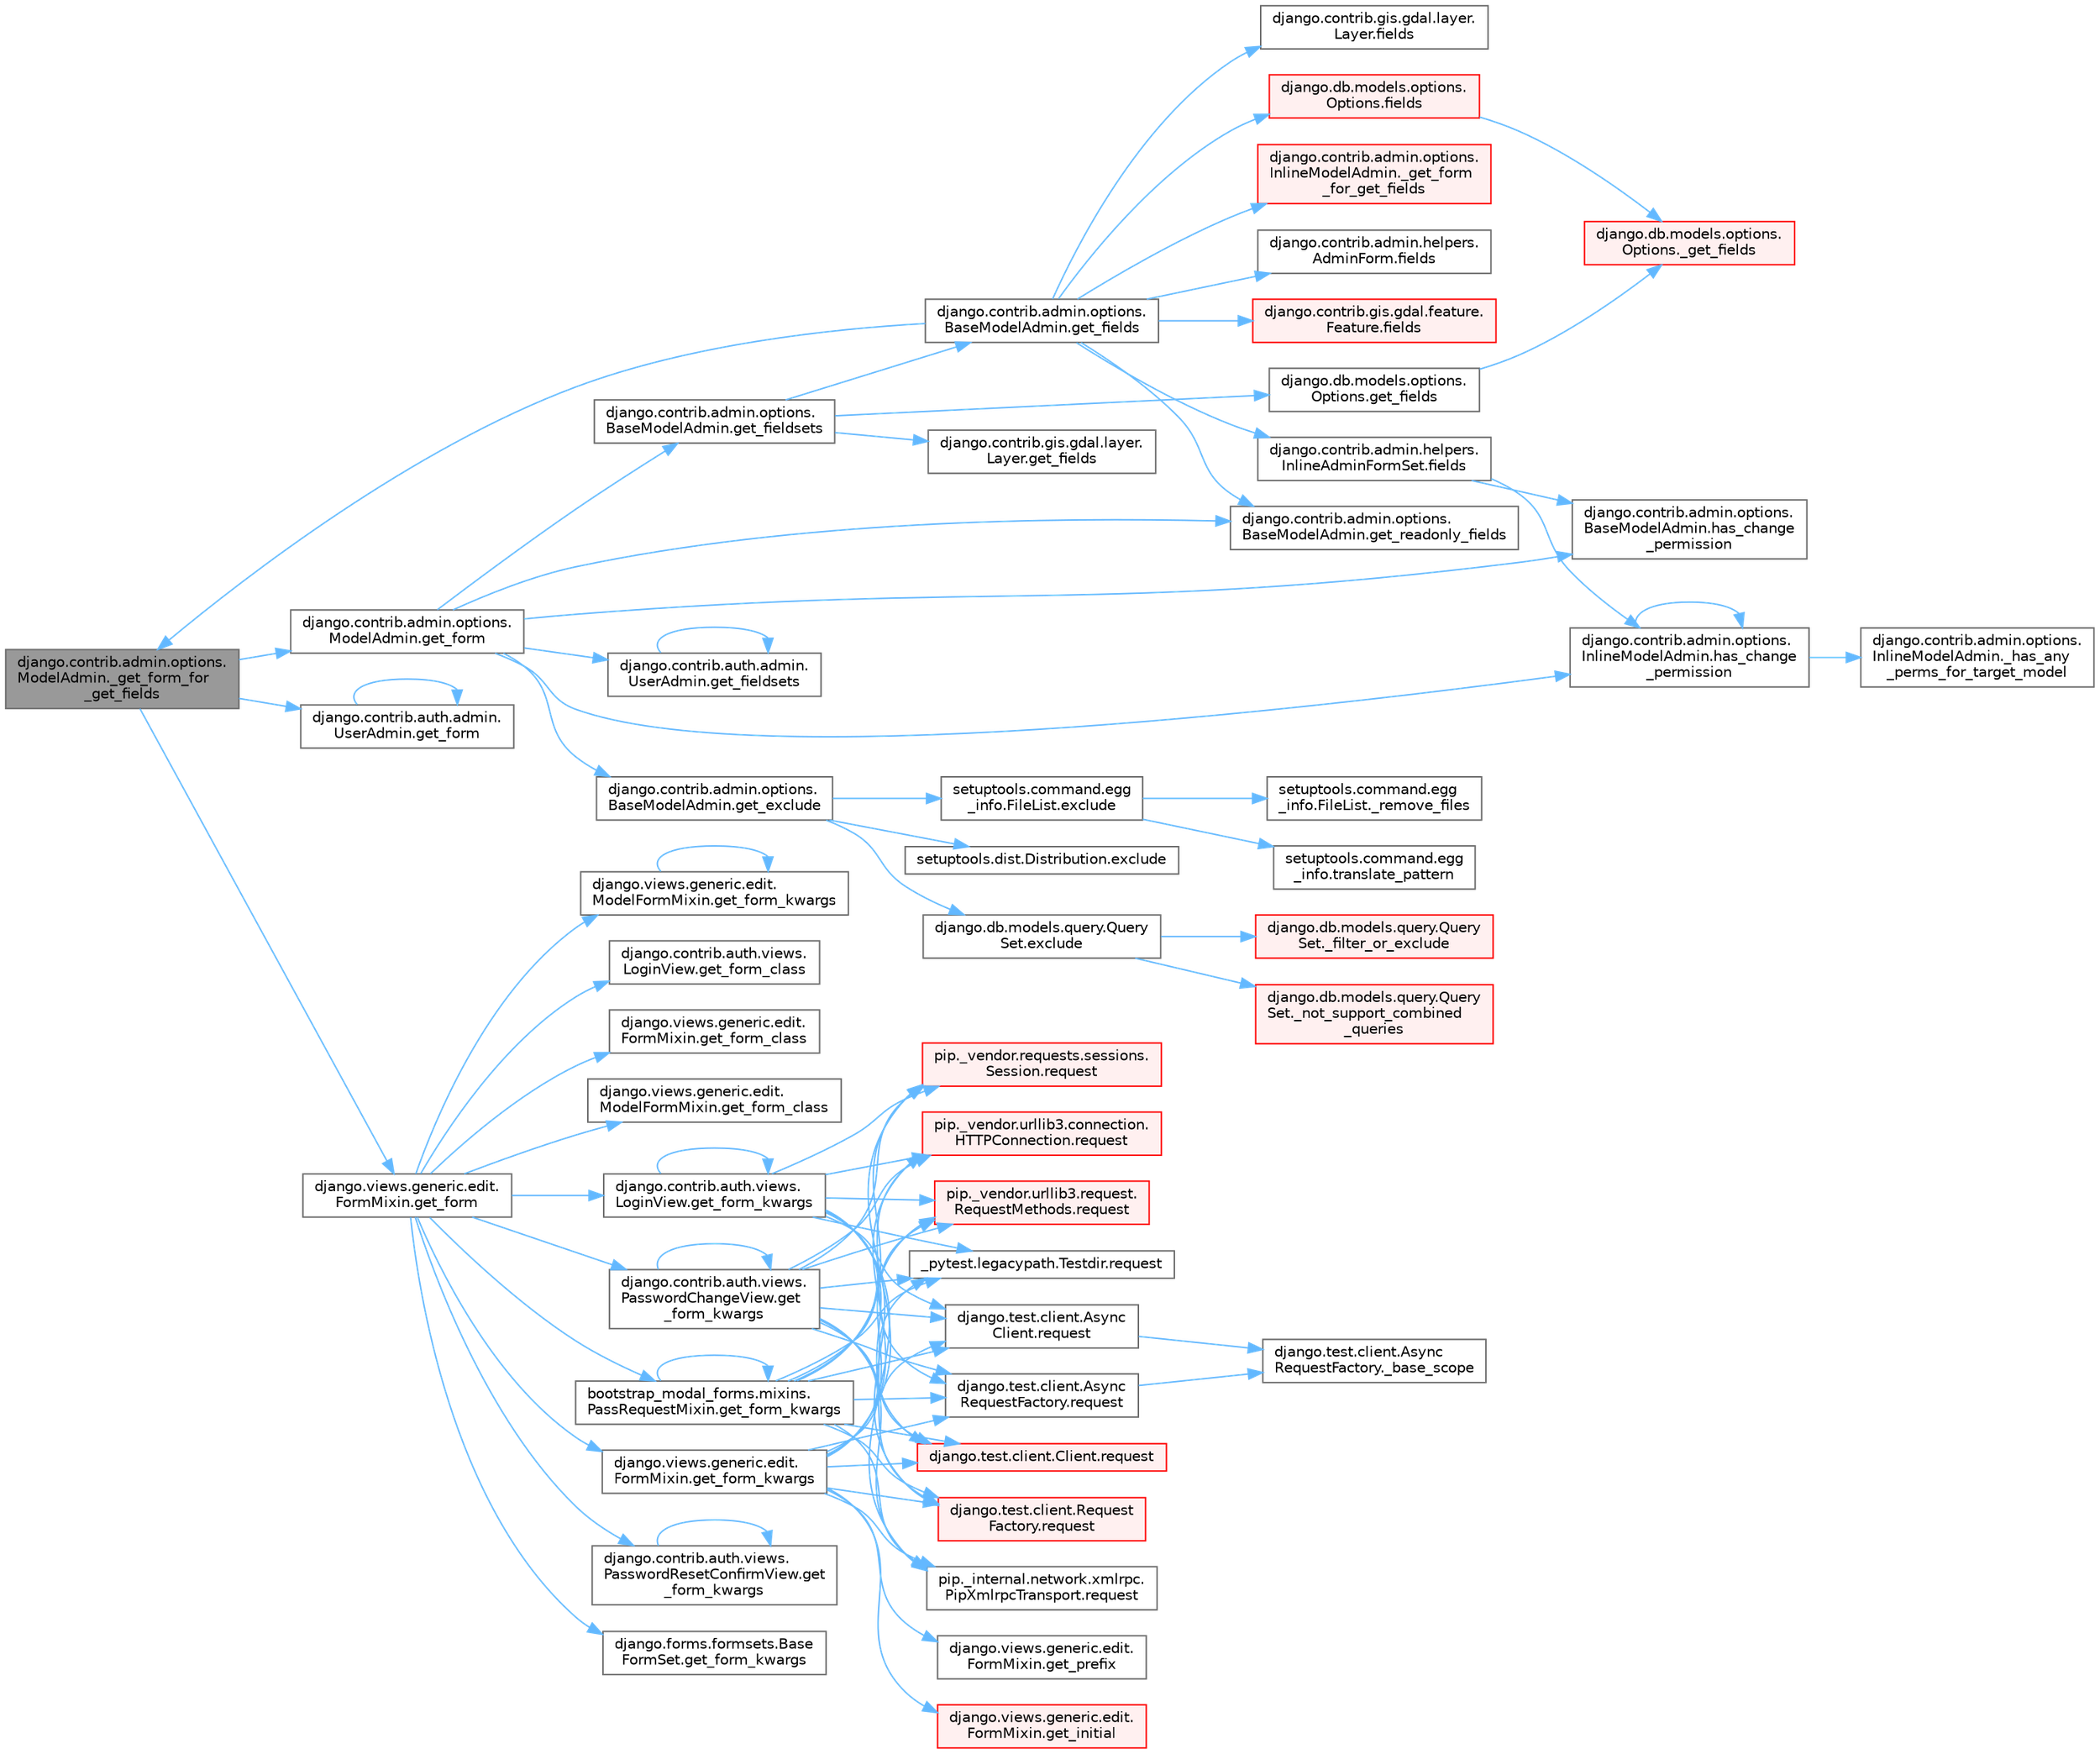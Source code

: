 digraph "django.contrib.admin.options.ModelAdmin._get_form_for_get_fields"
{
 // LATEX_PDF_SIZE
  bgcolor="transparent";
  edge [fontname=Helvetica,fontsize=10,labelfontname=Helvetica,labelfontsize=10];
  node [fontname=Helvetica,fontsize=10,shape=box,height=0.2,width=0.4];
  rankdir="LR";
  Node1 [id="Node000001",label="django.contrib.admin.options.\lModelAdmin._get_form_for\l_get_fields",height=0.2,width=0.4,color="gray40", fillcolor="grey60", style="filled", fontcolor="black",tooltip=" "];
  Node1 -> Node2 [id="edge1_Node000001_Node000002",color="steelblue1",style="solid",tooltip=" "];
  Node2 [id="Node000002",label="django.contrib.admin.options.\lModelAdmin.get_form",height=0.2,width=0.4,color="grey40", fillcolor="white", style="filled",URL="$classdjango_1_1contrib_1_1admin_1_1options_1_1_model_admin.html#a57f87fb2bbbe6d71b86dee23eff86522",tooltip=" "];
  Node2 -> Node3 [id="edge2_Node000002_Node000003",color="steelblue1",style="solid",tooltip=" "];
  Node3 [id="Node000003",label="django.contrib.admin.options.\lBaseModelAdmin.get_exclude",height=0.2,width=0.4,color="grey40", fillcolor="white", style="filled",URL="$classdjango_1_1contrib_1_1admin_1_1options_1_1_base_model_admin.html#a6c5f68d5829a50c98bd7d0ec262126cd",tooltip=" "];
  Node3 -> Node4 [id="edge3_Node000003_Node000004",color="steelblue1",style="solid",tooltip=" "];
  Node4 [id="Node000004",label="django.db.models.query.Query\lSet.exclude",height=0.2,width=0.4,color="grey40", fillcolor="white", style="filled",URL="$classdjango_1_1db_1_1models_1_1query_1_1_query_set.html#ac56369b510c6880e0ff5bccd3789b76d",tooltip=" "];
  Node4 -> Node5 [id="edge4_Node000004_Node000005",color="steelblue1",style="solid",tooltip=" "];
  Node5 [id="Node000005",label="django.db.models.query.Query\lSet._filter_or_exclude",height=0.2,width=0.4,color="red", fillcolor="#FFF0F0", style="filled",URL="$classdjango_1_1db_1_1models_1_1query_1_1_query_set.html#aaf90830d4e1b2ee4bdf10fb60f08aced",tooltip=" "];
  Node4 -> Node21 [id="edge5_Node000004_Node000021",color="steelblue1",style="solid",tooltip=" "];
  Node21 [id="Node000021",label="django.db.models.query.Query\lSet._not_support_combined\l_queries",height=0.2,width=0.4,color="red", fillcolor="#FFF0F0", style="filled",URL="$classdjango_1_1db_1_1models_1_1query_1_1_query_set.html#aa8310ec206924c94141bef75563958e2",tooltip=" "];
  Node3 -> Node22 [id="edge6_Node000003_Node000022",color="steelblue1",style="solid",tooltip=" "];
  Node22 [id="Node000022",label="setuptools.command.egg\l_info.FileList.exclude",height=0.2,width=0.4,color="grey40", fillcolor="white", style="filled",URL="$classsetuptools_1_1command_1_1egg__info_1_1_file_list.html#ae1bece580c66b8df3143d01d817073b1",tooltip=" "];
  Node22 -> Node23 [id="edge7_Node000022_Node000023",color="steelblue1",style="solid",tooltip=" "];
  Node23 [id="Node000023",label="setuptools.command.egg\l_info.FileList._remove_files",height=0.2,width=0.4,color="grey40", fillcolor="white", style="filled",URL="$classsetuptools_1_1command_1_1egg__info_1_1_file_list.html#a194290e340e5f551e0604d864189d617",tooltip=" "];
  Node22 -> Node24 [id="edge8_Node000022_Node000024",color="steelblue1",style="solid",tooltip=" "];
  Node24 [id="Node000024",label="setuptools.command.egg\l_info.translate_pattern",height=0.2,width=0.4,color="grey40", fillcolor="white", style="filled",URL="$namespacesetuptools_1_1command_1_1egg__info.html#a4d5719b60ee50867d4ccdde150305368",tooltip=" "];
  Node3 -> Node25 [id="edge9_Node000003_Node000025",color="steelblue1",style="solid",tooltip=" "];
  Node25 [id="Node000025",label="setuptools.dist.Distribution.exclude",height=0.2,width=0.4,color="grey40", fillcolor="white", style="filled",URL="$classsetuptools_1_1dist_1_1_distribution.html#aba0ce07cc13c0dd245b3b5977c4e4ea7",tooltip=" "];
  Node2 -> Node26 [id="edge10_Node000002_Node000026",color="steelblue1",style="solid",tooltip=" "];
  Node26 [id="Node000026",label="django.contrib.admin.options.\lBaseModelAdmin.get_fieldsets",height=0.2,width=0.4,color="grey40", fillcolor="white", style="filled",URL="$classdjango_1_1contrib_1_1admin_1_1options_1_1_base_model_admin.html#ad7e239e34ac459bcbe73cc0ef014249e",tooltip=" "];
  Node26 -> Node27 [id="edge11_Node000026_Node000027",color="steelblue1",style="solid",tooltip=" "];
  Node27 [id="Node000027",label="django.contrib.admin.options.\lBaseModelAdmin.get_fields",height=0.2,width=0.4,color="grey40", fillcolor="white", style="filled",URL="$classdjango_1_1contrib_1_1admin_1_1options_1_1_base_model_admin.html#afaa9b382fea65a4ff01bd97c33fe0c2c",tooltip=" "];
  Node27 -> Node28 [id="edge12_Node000027_Node000028",color="steelblue1",style="solid",tooltip=" "];
  Node28 [id="Node000028",label="django.contrib.admin.options.\lInlineModelAdmin._get_form\l_for_get_fields",height=0.2,width=0.4,color="red", fillcolor="#FFF0F0", style="filled",URL="$classdjango_1_1contrib_1_1admin_1_1options_1_1_inline_model_admin.html#a5d25291382a2475075ca69eb48c962d3",tooltip=" "];
  Node27 -> Node1 [id="edge13_Node000027_Node000001",color="steelblue1",style="solid",tooltip=" "];
  Node27 -> Node33 [id="edge14_Node000027_Node000033",color="steelblue1",style="solid",tooltip=" "];
  Node33 [id="Node000033",label="django.contrib.admin.helpers.\lAdminForm.fields",height=0.2,width=0.4,color="grey40", fillcolor="white", style="filled",URL="$classdjango_1_1contrib_1_1admin_1_1helpers_1_1_admin_form.html#a9a2b6161f083dd4c3cefb24789a4f398",tooltip=" "];
  Node27 -> Node34 [id="edge15_Node000027_Node000034",color="steelblue1",style="solid",tooltip=" "];
  Node34 [id="Node000034",label="django.contrib.admin.helpers.\lInlineAdminFormSet.fields",height=0.2,width=0.4,color="grey40", fillcolor="white", style="filled",URL="$classdjango_1_1contrib_1_1admin_1_1helpers_1_1_inline_admin_form_set.html#acfeece3b4a1c8e6f692669661ce441d1",tooltip=" "];
  Node34 -> Node35 [id="edge16_Node000034_Node000035",color="steelblue1",style="solid",tooltip=" "];
  Node35 [id="Node000035",label="django.contrib.admin.options.\lBaseModelAdmin.has_change\l_permission",height=0.2,width=0.4,color="grey40", fillcolor="white", style="filled",URL="$classdjango_1_1contrib_1_1admin_1_1options_1_1_base_model_admin.html#a628f15a856920f62510c31333354c088",tooltip=" "];
  Node34 -> Node36 [id="edge17_Node000034_Node000036",color="steelblue1",style="solid",tooltip=" "];
  Node36 [id="Node000036",label="django.contrib.admin.options.\lInlineModelAdmin.has_change\l_permission",height=0.2,width=0.4,color="grey40", fillcolor="white", style="filled",URL="$classdjango_1_1contrib_1_1admin_1_1options_1_1_inline_model_admin.html#afb466f69fba775be6bd44db65c2955ce",tooltip=" "];
  Node36 -> Node37 [id="edge18_Node000036_Node000037",color="steelblue1",style="solid",tooltip=" "];
  Node37 [id="Node000037",label="django.contrib.admin.options.\lInlineModelAdmin._has_any\l_perms_for_target_model",height=0.2,width=0.4,color="grey40", fillcolor="white", style="filled",URL="$classdjango_1_1contrib_1_1admin_1_1options_1_1_inline_model_admin.html#a29c3e8ea570405ec131fad8a0b8cbf4b",tooltip=" "];
  Node36 -> Node36 [id="edge19_Node000036_Node000036",color="steelblue1",style="solid",tooltip=" "];
  Node27 -> Node38 [id="edge20_Node000027_Node000038",color="steelblue1",style="solid",tooltip=" "];
  Node38 [id="Node000038",label="django.contrib.gis.gdal.feature.\lFeature.fields",height=0.2,width=0.4,color="red", fillcolor="#FFF0F0", style="filled",URL="$classdjango_1_1contrib_1_1gis_1_1gdal_1_1feature_1_1_feature.html#a2aab211613babc57a7ef77b951a46464",tooltip=" "];
  Node27 -> Node52 [id="edge21_Node000027_Node000052",color="steelblue1",style="solid",tooltip=" "];
  Node52 [id="Node000052",label="django.contrib.gis.gdal.layer.\lLayer.fields",height=0.2,width=0.4,color="grey40", fillcolor="white", style="filled",URL="$classdjango_1_1contrib_1_1gis_1_1gdal_1_1layer_1_1_layer.html#ab7d9d8c833c9e11cfc14b15c61a1ab27",tooltip=" "];
  Node27 -> Node53 [id="edge22_Node000027_Node000053",color="steelblue1",style="solid",tooltip=" "];
  Node53 [id="Node000053",label="django.db.models.options.\lOptions.fields",height=0.2,width=0.4,color="red", fillcolor="#FFF0F0", style="filled",URL="$classdjango_1_1db_1_1models_1_1options_1_1_options.html#a6c7f47f4eb863aca3bf357275f7db3b8",tooltip=" "];
  Node53 -> Node54 [id="edge23_Node000053_Node000054",color="steelblue1",style="solid",tooltip=" "];
  Node54 [id="Node000054",label="django.db.models.options.\lOptions._get_fields",height=0.2,width=0.4,color="red", fillcolor="#FFF0F0", style="filled",URL="$classdjango_1_1db_1_1models_1_1options_1_1_options.html#adfc7204d4c77a86927ad1988009a3fd5",tooltip=" "];
  Node27 -> Node31 [id="edge24_Node000027_Node000031",color="steelblue1",style="solid",tooltip=" "];
  Node31 [id="Node000031",label="django.contrib.admin.options.\lBaseModelAdmin.get_readonly_fields",height=0.2,width=0.4,color="grey40", fillcolor="white", style="filled",URL="$classdjango_1_1contrib_1_1admin_1_1options_1_1_base_model_admin.html#a170b8486910918e4de66e130bd493939",tooltip=" "];
  Node26 -> Node60 [id="edge25_Node000026_Node000060",color="steelblue1",style="solid",tooltip=" "];
  Node60 [id="Node000060",label="django.contrib.gis.gdal.layer.\lLayer.get_fields",height=0.2,width=0.4,color="grey40", fillcolor="white", style="filled",URL="$classdjango_1_1contrib_1_1gis_1_1gdal_1_1layer_1_1_layer.html#a1f1cb303c76451485f8568d3c6be766b",tooltip=" "];
  Node26 -> Node61 [id="edge26_Node000026_Node000061",color="steelblue1",style="solid",tooltip=" "];
  Node61 [id="Node000061",label="django.db.models.options.\lOptions.get_fields",height=0.2,width=0.4,color="grey40", fillcolor="white", style="filled",URL="$classdjango_1_1db_1_1models_1_1options_1_1_options.html#a2de579a9e9c1d42ebaef836dfeb06558",tooltip=" "];
  Node61 -> Node54 [id="edge27_Node000061_Node000054",color="steelblue1",style="solid",tooltip=" "];
  Node2 -> Node30 [id="edge28_Node000002_Node000030",color="steelblue1",style="solid",tooltip=" "];
  Node30 [id="Node000030",label="django.contrib.auth.admin.\lUserAdmin.get_fieldsets",height=0.2,width=0.4,color="grey40", fillcolor="white", style="filled",URL="$classdjango_1_1contrib_1_1auth_1_1admin_1_1_user_admin.html#af5ee69109448dfaa213596c17b1df257",tooltip=" "];
  Node30 -> Node30 [id="edge29_Node000030_Node000030",color="steelblue1",style="solid",tooltip=" "];
  Node2 -> Node31 [id="edge30_Node000002_Node000031",color="steelblue1",style="solid",tooltip=" "];
  Node2 -> Node35 [id="edge31_Node000002_Node000035",color="steelblue1",style="solid",tooltip=" "];
  Node2 -> Node36 [id="edge32_Node000002_Node000036",color="steelblue1",style="solid",tooltip=" "];
  Node1 -> Node62 [id="edge33_Node000001_Node000062",color="steelblue1",style="solid",tooltip=" "];
  Node62 [id="Node000062",label="django.contrib.auth.admin.\lUserAdmin.get_form",height=0.2,width=0.4,color="grey40", fillcolor="white", style="filled",URL="$classdjango_1_1contrib_1_1auth_1_1admin_1_1_user_admin.html#a31237fb5aeadd7f01de3fe0957e1e1f7",tooltip=" "];
  Node62 -> Node62 [id="edge34_Node000062_Node000062",color="steelblue1",style="solid",tooltip=" "];
  Node1 -> Node63 [id="edge35_Node000001_Node000063",color="steelblue1",style="solid",tooltip=" "];
  Node63 [id="Node000063",label="django.views.generic.edit.\lFormMixin.get_form",height=0.2,width=0.4,color="grey40", fillcolor="white", style="filled",URL="$classdjango_1_1views_1_1generic_1_1edit_1_1_form_mixin.html#af3ab4348d2bf2a9b5ceb04c079a20ea5",tooltip=" "];
  Node63 -> Node64 [id="edge36_Node000063_Node000064",color="steelblue1",style="solid",tooltip=" "];
  Node64 [id="Node000064",label="django.contrib.auth.views.\lLoginView.get_form_class",height=0.2,width=0.4,color="grey40", fillcolor="white", style="filled",URL="$classdjango_1_1contrib_1_1auth_1_1views_1_1_login_view.html#a0b2be1652a8981470cbfcea199374b24",tooltip=" "];
  Node63 -> Node65 [id="edge37_Node000063_Node000065",color="steelblue1",style="solid",tooltip=" "];
  Node65 [id="Node000065",label="django.views.generic.edit.\lFormMixin.get_form_class",height=0.2,width=0.4,color="grey40", fillcolor="white", style="filled",URL="$classdjango_1_1views_1_1generic_1_1edit_1_1_form_mixin.html#a5499bac844b0841d4b1c08f75bbb4b82",tooltip=" "];
  Node63 -> Node66 [id="edge38_Node000063_Node000066",color="steelblue1",style="solid",tooltip=" "];
  Node66 [id="Node000066",label="django.views.generic.edit.\lModelFormMixin.get_form_class",height=0.2,width=0.4,color="grey40", fillcolor="white", style="filled",URL="$classdjango_1_1views_1_1generic_1_1edit_1_1_model_form_mixin.html#abc352ce7bec6cfe1a81406245ce7b3a3",tooltip=" "];
  Node63 -> Node67 [id="edge39_Node000063_Node000067",color="steelblue1",style="solid",tooltip=" "];
  Node67 [id="Node000067",label="bootstrap_modal_forms.mixins.\lPassRequestMixin.get_form_kwargs",height=0.2,width=0.4,color="grey40", fillcolor="white", style="filled",URL="$classbootstrap__modal__forms_1_1mixins_1_1_pass_request_mixin.html#ad4ae849823f332bb1016a8508cb34ee3",tooltip=" "];
  Node67 -> Node67 [id="edge40_Node000067_Node000067",color="steelblue1",style="solid",tooltip=" "];
  Node67 -> Node68 [id="edge41_Node000067_Node000068",color="steelblue1",style="solid",tooltip=" "];
  Node68 [id="Node000068",label="_pytest.legacypath.Testdir.request",height=0.2,width=0.4,color="grey40", fillcolor="white", style="filled",URL="$class__pytest_1_1legacypath_1_1_testdir.html#a0e10c900efcd764da85254119e4d64c4",tooltip=" "];
  Node67 -> Node69 [id="edge42_Node000067_Node000069",color="steelblue1",style="solid",tooltip=" "];
  Node69 [id="Node000069",label="django.test.client.Async\lClient.request",height=0.2,width=0.4,color="grey40", fillcolor="white", style="filled",URL="$classdjango_1_1test_1_1client_1_1_async_client.html#a891cc2f6b81dcf3583bbbde8d21a713a",tooltip=" "];
  Node69 -> Node70 [id="edge43_Node000069_Node000070",color="steelblue1",style="solid",tooltip=" "];
  Node70 [id="Node000070",label="django.test.client.Async\lRequestFactory._base_scope",height=0.2,width=0.4,color="grey40", fillcolor="white", style="filled",URL="$classdjango_1_1test_1_1client_1_1_async_request_factory.html#a0e43cc21668d0a42c46524d5116d8654",tooltip=" "];
  Node67 -> Node71 [id="edge44_Node000067_Node000071",color="steelblue1",style="solid",tooltip=" "];
  Node71 [id="Node000071",label="django.test.client.Async\lRequestFactory.request",height=0.2,width=0.4,color="grey40", fillcolor="white", style="filled",URL="$classdjango_1_1test_1_1client_1_1_async_request_factory.html#aab026845547a4c2d9203b8710b90f6cd",tooltip=" "];
  Node71 -> Node70 [id="edge45_Node000071_Node000070",color="steelblue1",style="solid",tooltip=" "];
  Node67 -> Node72 [id="edge46_Node000067_Node000072",color="steelblue1",style="solid",tooltip=" "];
  Node72 [id="Node000072",label="django.test.client.Client.request",height=0.2,width=0.4,color="red", fillcolor="#FFF0F0", style="filled",URL="$classdjango_1_1test_1_1client_1_1_client.html#a2f51c5251142ab6503937051936e33fa",tooltip=" "];
  Node67 -> Node505 [id="edge47_Node000067_Node000505",color="steelblue1",style="solid",tooltip=" "];
  Node505 [id="Node000505",label="django.test.client.Request\lFactory.request",height=0.2,width=0.4,color="red", fillcolor="#FFF0F0", style="filled",URL="$classdjango_1_1test_1_1client_1_1_request_factory.html#adae411ab0df6839c5364b647e4dc63ad",tooltip=" "];
  Node67 -> Node506 [id="edge48_Node000067_Node000506",color="steelblue1",style="solid",tooltip=" "];
  Node506 [id="Node000506",label="pip._internal.network.xmlrpc.\lPipXmlrpcTransport.request",height=0.2,width=0.4,color="grey40", fillcolor="white", style="filled",URL="$classpip_1_1__internal_1_1network_1_1xmlrpc_1_1_pip_xmlrpc_transport.html#a91d1ed180fbf8bcc25f6747a72614c5f",tooltip=" "];
  Node67 -> Node507 [id="edge49_Node000067_Node000507",color="steelblue1",style="solid",tooltip=" "];
  Node507 [id="Node000507",label="pip._vendor.requests.sessions.\lSession.request",height=0.2,width=0.4,color="red", fillcolor="#FFF0F0", style="filled",URL="$classpip_1_1__vendor_1_1requests_1_1sessions_1_1_session.html#a3dddfa16e93faa1a1a553936d913482b",tooltip=" "];
  Node67 -> Node1023 [id="edge50_Node000067_Node001023",color="steelblue1",style="solid",tooltip=" "];
  Node1023 [id="Node001023",label="pip._vendor.urllib3.connection.\lHTTPConnection.request",height=0.2,width=0.4,color="red", fillcolor="#FFF0F0", style="filled",URL="$classpip_1_1__vendor_1_1urllib3_1_1connection_1_1_h_t_t_p_connection.html#a67e552c4d242e4169bdf7319269a417f",tooltip=" "];
  Node67 -> Node1025 [id="edge51_Node000067_Node001025",color="steelblue1",style="solid",tooltip=" "];
  Node1025 [id="Node001025",label="pip._vendor.urllib3.request.\lRequestMethods.request",height=0.2,width=0.4,color="red", fillcolor="#FFF0F0", style="filled",URL="$classpip_1_1__vendor_1_1urllib3_1_1request_1_1_request_methods.html#a73541f2f0edc7df7413b043e33c69e7f",tooltip=" "];
  Node63 -> Node2829 [id="edge52_Node000063_Node002829",color="steelblue1",style="solid",tooltip=" "];
  Node2829 [id="Node002829",label="django.contrib.auth.views.\lLoginView.get_form_kwargs",height=0.2,width=0.4,color="grey40", fillcolor="white", style="filled",URL="$classdjango_1_1contrib_1_1auth_1_1views_1_1_login_view.html#a2eba98b8c16c8a98348679ea2c921d25",tooltip=" "];
  Node2829 -> Node2829 [id="edge53_Node002829_Node002829",color="steelblue1",style="solid",tooltip=" "];
  Node2829 -> Node68 [id="edge54_Node002829_Node000068",color="steelblue1",style="solid",tooltip=" "];
  Node2829 -> Node69 [id="edge55_Node002829_Node000069",color="steelblue1",style="solid",tooltip=" "];
  Node2829 -> Node71 [id="edge56_Node002829_Node000071",color="steelblue1",style="solid",tooltip=" "];
  Node2829 -> Node72 [id="edge57_Node002829_Node000072",color="steelblue1",style="solid",tooltip=" "];
  Node2829 -> Node505 [id="edge58_Node002829_Node000505",color="steelblue1",style="solid",tooltip=" "];
  Node2829 -> Node506 [id="edge59_Node002829_Node000506",color="steelblue1",style="solid",tooltip=" "];
  Node2829 -> Node507 [id="edge60_Node002829_Node000507",color="steelblue1",style="solid",tooltip=" "];
  Node2829 -> Node1023 [id="edge61_Node002829_Node001023",color="steelblue1",style="solid",tooltip=" "];
  Node2829 -> Node1025 [id="edge62_Node002829_Node001025",color="steelblue1",style="solid",tooltip=" "];
  Node63 -> Node2830 [id="edge63_Node000063_Node002830",color="steelblue1",style="solid",tooltip=" "];
  Node2830 [id="Node002830",label="django.contrib.auth.views.\lPasswordChangeView.get\l_form_kwargs",height=0.2,width=0.4,color="grey40", fillcolor="white", style="filled",URL="$classdjango_1_1contrib_1_1auth_1_1views_1_1_password_change_view.html#a553cf3e37e5a2c05db774e580cbcc038",tooltip=" "];
  Node2830 -> Node2830 [id="edge64_Node002830_Node002830",color="steelblue1",style="solid",tooltip=" "];
  Node2830 -> Node68 [id="edge65_Node002830_Node000068",color="steelblue1",style="solid",tooltip=" "];
  Node2830 -> Node69 [id="edge66_Node002830_Node000069",color="steelblue1",style="solid",tooltip=" "];
  Node2830 -> Node71 [id="edge67_Node002830_Node000071",color="steelblue1",style="solid",tooltip=" "];
  Node2830 -> Node72 [id="edge68_Node002830_Node000072",color="steelblue1",style="solid",tooltip=" "];
  Node2830 -> Node505 [id="edge69_Node002830_Node000505",color="steelblue1",style="solid",tooltip=" "];
  Node2830 -> Node506 [id="edge70_Node002830_Node000506",color="steelblue1",style="solid",tooltip=" "];
  Node2830 -> Node507 [id="edge71_Node002830_Node000507",color="steelblue1",style="solid",tooltip=" "];
  Node2830 -> Node1023 [id="edge72_Node002830_Node001023",color="steelblue1",style="solid",tooltip=" "];
  Node2830 -> Node1025 [id="edge73_Node002830_Node001025",color="steelblue1",style="solid",tooltip=" "];
  Node63 -> Node2831 [id="edge74_Node000063_Node002831",color="steelblue1",style="solid",tooltip=" "];
  Node2831 [id="Node002831",label="django.contrib.auth.views.\lPasswordResetConfirmView.get\l_form_kwargs",height=0.2,width=0.4,color="grey40", fillcolor="white", style="filled",URL="$classdjango_1_1contrib_1_1auth_1_1views_1_1_password_reset_confirm_view.html#a370c4fdedb3f2a2550450e2dbdb1bb80",tooltip=" "];
  Node2831 -> Node2831 [id="edge75_Node002831_Node002831",color="steelblue1",style="solid",tooltip=" "];
  Node63 -> Node2832 [id="edge76_Node000063_Node002832",color="steelblue1",style="solid",tooltip=" "];
  Node2832 [id="Node002832",label="django.forms.formsets.Base\lFormSet.get_form_kwargs",height=0.2,width=0.4,color="grey40", fillcolor="white", style="filled",URL="$classdjango_1_1forms_1_1formsets_1_1_base_form_set.html#aaae42461c58f5266a1e98419c8f79902",tooltip=" "];
  Node63 -> Node2833 [id="edge77_Node000063_Node002833",color="steelblue1",style="solid",tooltip=" "];
  Node2833 [id="Node002833",label="django.views.generic.edit.\lFormMixin.get_form_kwargs",height=0.2,width=0.4,color="grey40", fillcolor="white", style="filled",URL="$classdjango_1_1views_1_1generic_1_1edit_1_1_form_mixin.html#a7e8c141b6c4efa8727e7f06322969249",tooltip=" "];
  Node2833 -> Node2834 [id="edge78_Node002833_Node002834",color="steelblue1",style="solid",tooltip=" "];
  Node2834 [id="Node002834",label="django.views.generic.edit.\lFormMixin.get_initial",height=0.2,width=0.4,color="red", fillcolor="#FFF0F0", style="filled",URL="$classdjango_1_1views_1_1generic_1_1edit_1_1_form_mixin.html#ac731d7b06a6826c4c869cd28ff2a4524",tooltip=" "];
  Node2833 -> Node2835 [id="edge79_Node002833_Node002835",color="steelblue1",style="solid",tooltip=" "];
  Node2835 [id="Node002835",label="django.views.generic.edit.\lFormMixin.get_prefix",height=0.2,width=0.4,color="grey40", fillcolor="white", style="filled",URL="$classdjango_1_1views_1_1generic_1_1edit_1_1_form_mixin.html#a2f6c82f0a90fde537fd98837bf851b88",tooltip=" "];
  Node2833 -> Node68 [id="edge80_Node002833_Node000068",color="steelblue1",style="solid",tooltip=" "];
  Node2833 -> Node69 [id="edge81_Node002833_Node000069",color="steelblue1",style="solid",tooltip=" "];
  Node2833 -> Node71 [id="edge82_Node002833_Node000071",color="steelblue1",style="solid",tooltip=" "];
  Node2833 -> Node72 [id="edge83_Node002833_Node000072",color="steelblue1",style="solid",tooltip=" "];
  Node2833 -> Node505 [id="edge84_Node002833_Node000505",color="steelblue1",style="solid",tooltip=" "];
  Node2833 -> Node506 [id="edge85_Node002833_Node000506",color="steelblue1",style="solid",tooltip=" "];
  Node2833 -> Node507 [id="edge86_Node002833_Node000507",color="steelblue1",style="solid",tooltip=" "];
  Node2833 -> Node1023 [id="edge87_Node002833_Node001023",color="steelblue1",style="solid",tooltip=" "];
  Node2833 -> Node1025 [id="edge88_Node002833_Node001025",color="steelblue1",style="solid",tooltip=" "];
  Node63 -> Node2836 [id="edge89_Node000063_Node002836",color="steelblue1",style="solid",tooltip=" "];
  Node2836 [id="Node002836",label="django.views.generic.edit.\lModelFormMixin.get_form_kwargs",height=0.2,width=0.4,color="grey40", fillcolor="white", style="filled",URL="$classdjango_1_1views_1_1generic_1_1edit_1_1_model_form_mixin.html#acb08afab46e151c93364f9ceca55d786",tooltip=" "];
  Node2836 -> Node2836 [id="edge90_Node002836_Node002836",color="steelblue1",style="solid",tooltip=" "];
}

